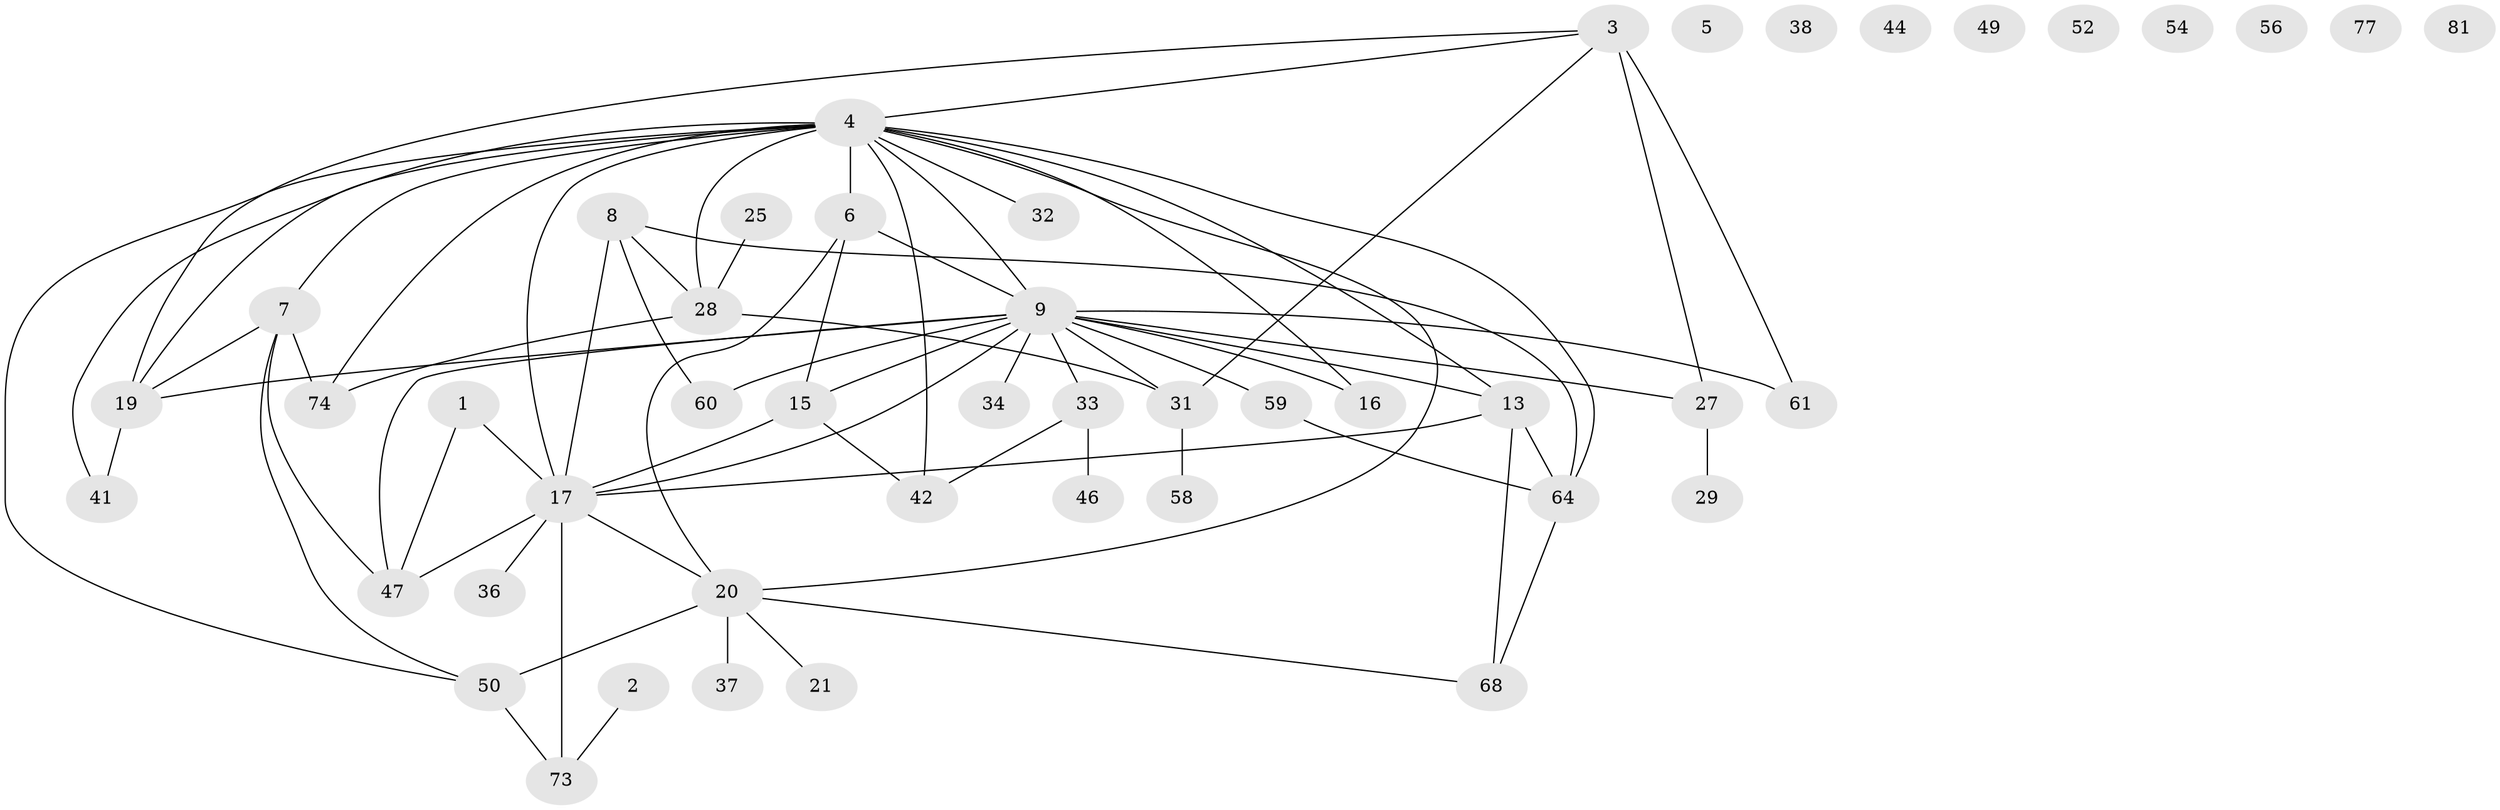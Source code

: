 // original degree distribution, {2: 0.2553191489361702, 1: 0.14893617021276595, 4: 0.1595744680851064, 7: 0.02127659574468085, 0: 0.07446808510638298, 3: 0.2127659574468085, 6: 0.06382978723404255, 5: 0.06382978723404255}
// Generated by graph-tools (version 1.1) at 2025/13/03/09/25 04:13:14]
// undirected, 47 vertices, 71 edges
graph export_dot {
graph [start="1"]
  node [color=gray90,style=filled];
  1 [super="+11"];
  2;
  3 [super="+22"];
  4 [super="+30+70+12+10+35+51"];
  5;
  6 [super="+67"];
  7 [super="+55+94+23"];
  8 [super="+14"];
  9 [super="+91+92+18+26"];
  13 [super="+62"];
  15;
  16;
  17 [super="+75+45"];
  19 [super="+76"];
  20 [super="+24"];
  21;
  25;
  27 [super="+39"];
  28 [super="+72+82"];
  29;
  31;
  32;
  33 [super="+79"];
  34;
  36;
  37 [super="+63"];
  38;
  41;
  42 [super="+43"];
  44;
  46 [super="+80"];
  47;
  49;
  50 [super="+53"];
  52;
  54 [super="+87"];
  56 [super="+57"];
  58;
  59 [super="+85"];
  60 [super="+83"];
  61;
  64;
  68;
  73;
  74 [super="+89"];
  77;
  81;
  1 -- 47;
  1 -- 17;
  2 -- 73;
  3 -- 61;
  3 -- 27;
  3 -- 31;
  3 -- 19;
  3 -- 4;
  4 -- 28;
  4 -- 32;
  4 -- 16;
  4 -- 19;
  4 -- 7 [weight=2];
  4 -- 41;
  4 -- 13 [weight=2];
  4 -- 20;
  4 -- 42;
  4 -- 6 [weight=2];
  4 -- 64;
  4 -- 50;
  4 -- 9;
  4 -- 17;
  4 -- 74;
  6 -- 9;
  6 -- 20;
  6 -- 15;
  7 -- 74;
  7 -- 47;
  7 -- 50;
  7 -- 19;
  8 -- 28;
  8 -- 64;
  8 -- 60;
  8 -- 17;
  9 -- 19 [weight=3];
  9 -- 16;
  9 -- 33;
  9 -- 15;
  9 -- 47;
  9 -- 13;
  9 -- 27 [weight=4];
  9 -- 17;
  9 -- 59;
  9 -- 60;
  9 -- 61;
  9 -- 31;
  9 -- 34;
  13 -- 64;
  13 -- 17;
  13 -- 68;
  15 -- 42;
  15 -- 17;
  17 -- 73;
  17 -- 36;
  17 -- 20;
  17 -- 47;
  19 -- 41;
  20 -- 21 [weight=2];
  20 -- 50 [weight=2];
  20 -- 68;
  20 -- 37;
  25 -- 28;
  27 -- 29;
  28 -- 74;
  28 -- 31;
  31 -- 58;
  33 -- 42;
  33 -- 46;
  50 -- 73;
  59 -- 64 [weight=2];
  64 -- 68;
}
